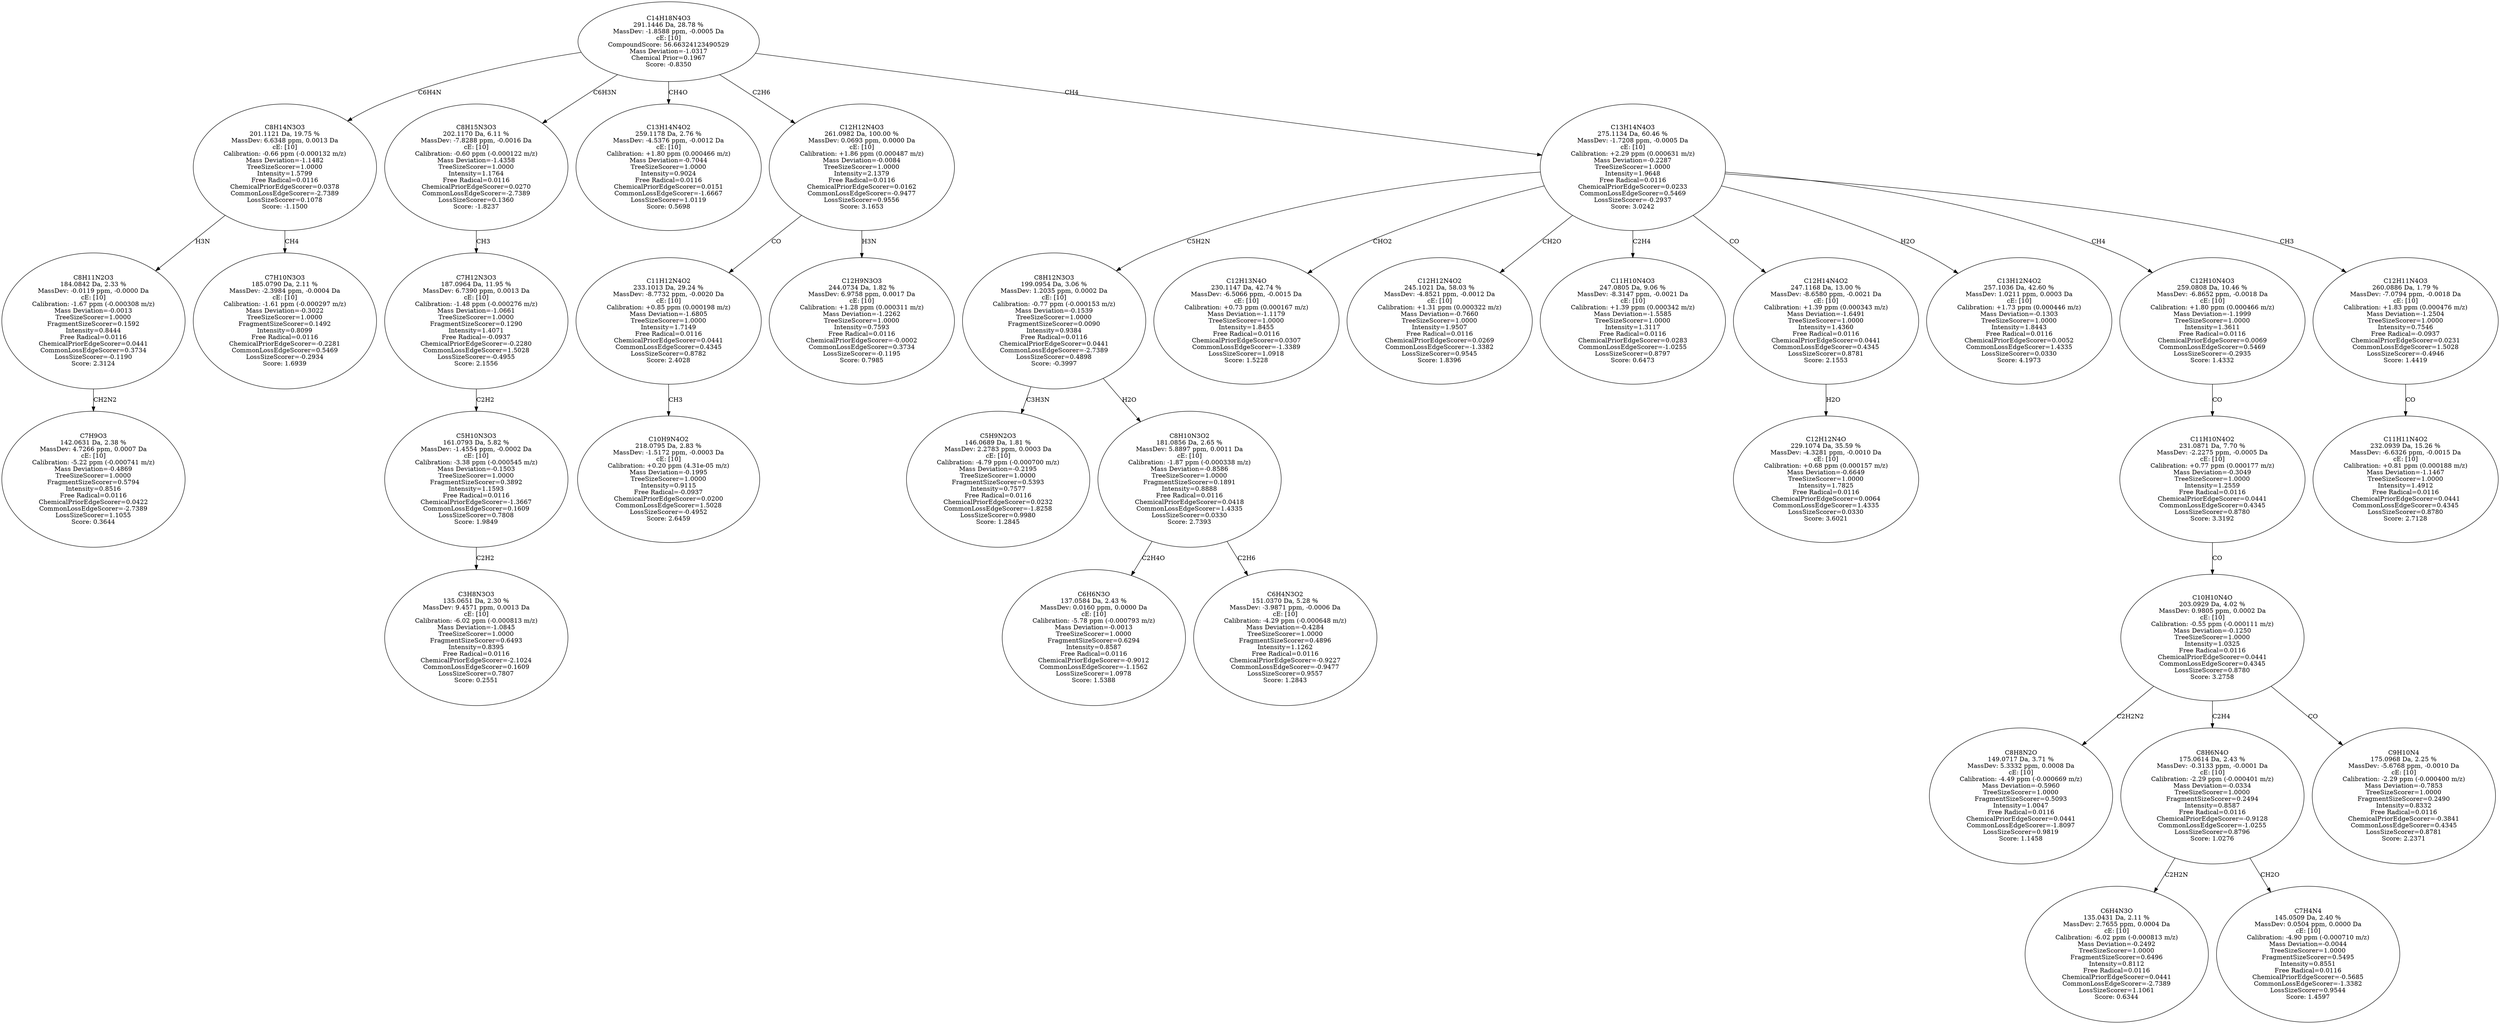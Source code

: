 strict digraph {
v1 [label="C7H9O3\n142.0631 Da, 2.38 %\nMassDev: 4.7266 ppm, 0.0007 Da\ncE: [10]\nCalibration: -5.22 ppm (-0.000741 m/z)\nMass Deviation=-0.4869\nTreeSizeScorer=1.0000\nFragmentSizeScorer=0.5794\nIntensity=0.8516\nFree Radical=0.0116\nChemicalPriorEdgeScorer=0.0422\nCommonLossEdgeScorer=-2.7389\nLossSizeScorer=1.1055\nScore: 0.3644"];
v2 [label="C8H11N2O3\n184.0842 Da, 2.33 %\nMassDev: -0.0119 ppm, -0.0000 Da\ncE: [10]\nCalibration: -1.67 ppm (-0.000308 m/z)\nMass Deviation=-0.0013\nTreeSizeScorer=1.0000\nFragmentSizeScorer=0.1592\nIntensity=0.8444\nFree Radical=0.0116\nChemicalPriorEdgeScorer=0.0441\nCommonLossEdgeScorer=0.3734\nLossSizeScorer=-0.1190\nScore: 2.3124"];
v3 [label="C7H10N3O3\n185.0790 Da, 2.11 %\nMassDev: -2.3984 ppm, -0.0004 Da\ncE: [10]\nCalibration: -1.61 ppm (-0.000297 m/z)\nMass Deviation=-0.3022\nTreeSizeScorer=1.0000\nFragmentSizeScorer=0.1492\nIntensity=0.8099\nFree Radical=0.0116\nChemicalPriorEdgeScorer=-0.2281\nCommonLossEdgeScorer=0.5469\nLossSizeScorer=-0.2934\nScore: 1.6939"];
v4 [label="C8H14N3O3\n201.1121 Da, 19.75 %\nMassDev: 6.6348 ppm, 0.0013 Da\ncE: [10]\nCalibration: -0.66 ppm (-0.000132 m/z)\nMass Deviation=-1.1482\nTreeSizeScorer=1.0000\nIntensity=1.5799\nFree Radical=0.0116\nChemicalPriorEdgeScorer=0.0378\nCommonLossEdgeScorer=-2.7389\nLossSizeScorer=0.1078\nScore: -1.1500"];
v5 [label="C3H8N3O3\n135.0651 Da, 2.30 %\nMassDev: 9.4571 ppm, 0.0013 Da\ncE: [10]\nCalibration: -6.02 ppm (-0.000813 m/z)\nMass Deviation=-1.0845\nTreeSizeScorer=1.0000\nFragmentSizeScorer=0.6493\nIntensity=0.8395\nFree Radical=0.0116\nChemicalPriorEdgeScorer=-2.1024\nCommonLossEdgeScorer=0.1609\nLossSizeScorer=0.7807\nScore: 0.2551"];
v6 [label="C5H10N3O3\n161.0793 Da, 5.82 %\nMassDev: -1.4554 ppm, -0.0002 Da\ncE: [10]\nCalibration: -3.38 ppm (-0.000545 m/z)\nMass Deviation=-0.1503\nTreeSizeScorer=1.0000\nFragmentSizeScorer=0.3892\nIntensity=1.1593\nFree Radical=0.0116\nChemicalPriorEdgeScorer=-1.3667\nCommonLossEdgeScorer=0.1609\nLossSizeScorer=0.7808\nScore: 1.9849"];
v7 [label="C7H12N3O3\n187.0964 Da, 11.95 %\nMassDev: 6.7390 ppm, 0.0013 Da\ncE: [10]\nCalibration: -1.48 ppm (-0.000276 m/z)\nMass Deviation=-1.0661\nTreeSizeScorer=1.0000\nFragmentSizeScorer=0.1290\nIntensity=1.4071\nFree Radical=-0.0937\nChemicalPriorEdgeScorer=-0.2280\nCommonLossEdgeScorer=1.5028\nLossSizeScorer=-0.4955\nScore: 2.1556"];
v8 [label="C8H15N3O3\n202.1170 Da, 6.11 %\nMassDev: -7.8288 ppm, -0.0016 Da\ncE: [10]\nCalibration: -0.60 ppm (-0.000122 m/z)\nMass Deviation=-1.4358\nTreeSizeScorer=1.0000\nIntensity=1.1764\nFree Radical=0.0116\nChemicalPriorEdgeScorer=0.0270\nCommonLossEdgeScorer=-2.7389\nLossSizeScorer=0.1360\nScore: -1.8237"];
v9 [label="C13H14N4O2\n259.1178 Da, 2.76 %\nMassDev: -4.5376 ppm, -0.0012 Da\ncE: [10]\nCalibration: +1.80 ppm (0.000466 m/z)\nMass Deviation=-0.7044\nTreeSizeScorer=1.0000\nIntensity=0.9024\nFree Radical=0.0116\nChemicalPriorEdgeScorer=0.0151\nCommonLossEdgeScorer=-1.6667\nLossSizeScorer=1.0119\nScore: 0.5698"];
v10 [label="C10H9N4O2\n218.0795 Da, 2.83 %\nMassDev: -1.5172 ppm, -0.0003 Da\ncE: [10]\nCalibration: +0.20 ppm (4.31e-05 m/z)\nMass Deviation=-0.1995\nTreeSizeScorer=1.0000\nIntensity=0.9115\nFree Radical=-0.0937\nChemicalPriorEdgeScorer=0.0200\nCommonLossEdgeScorer=1.5028\nLossSizeScorer=-0.4952\nScore: 2.6459"];
v11 [label="C11H12N4O2\n233.1013 Da, 29.24 %\nMassDev: -8.7732 ppm, -0.0020 Da\ncE: [10]\nCalibration: +0.85 ppm (0.000198 m/z)\nMass Deviation=-1.6805\nTreeSizeScorer=1.0000\nIntensity=1.7149\nFree Radical=0.0116\nChemicalPriorEdgeScorer=0.0441\nCommonLossEdgeScorer=0.4345\nLossSizeScorer=0.8782\nScore: 2.4028"];
v12 [label="C12H9N3O3\n244.0734 Da, 1.82 %\nMassDev: 6.9758 ppm, 0.0017 Da\ncE: [10]\nCalibration: +1.28 ppm (0.000311 m/z)\nMass Deviation=-1.2262\nTreeSizeScorer=1.0000\nIntensity=0.7593\nFree Radical=0.0116\nChemicalPriorEdgeScorer=-0.0002\nCommonLossEdgeScorer=0.3734\nLossSizeScorer=-0.1195\nScore: 0.7985"];
v13 [label="C12H12N4O3\n261.0982 Da, 100.00 %\nMassDev: 0.0693 ppm, 0.0000 Da\ncE: [10]\nCalibration: +1.86 ppm (0.000487 m/z)\nMass Deviation=-0.0084\nTreeSizeScorer=1.0000\nIntensity=2.1379\nFree Radical=0.0116\nChemicalPriorEdgeScorer=0.0162\nCommonLossEdgeScorer=-0.9477\nLossSizeScorer=0.9556\nScore: 3.1653"];
v14 [label="C5H9N2O3\n146.0689 Da, 1.81 %\nMassDev: 2.2783 ppm, 0.0003 Da\ncE: [10]\nCalibration: -4.79 ppm (-0.000700 m/z)\nMass Deviation=-0.2195\nTreeSizeScorer=1.0000\nFragmentSizeScorer=0.5393\nIntensity=0.7577\nFree Radical=0.0116\nChemicalPriorEdgeScorer=0.0232\nCommonLossEdgeScorer=-1.8258\nLossSizeScorer=0.9980\nScore: 1.2845"];
v15 [label="C6H6N3O\n137.0584 Da, 2.43 %\nMassDev: 0.0160 ppm, 0.0000 Da\ncE: [10]\nCalibration: -5.78 ppm (-0.000793 m/z)\nMass Deviation=-0.0013\nTreeSizeScorer=1.0000\nFragmentSizeScorer=0.6294\nIntensity=0.8587\nFree Radical=0.0116\nChemicalPriorEdgeScorer=-0.9012\nCommonLossEdgeScorer=-1.1562\nLossSizeScorer=1.0978\nScore: 1.5388"];
v16 [label="C6H4N3O2\n151.0370 Da, 5.28 %\nMassDev: -3.9871 ppm, -0.0006 Da\ncE: [10]\nCalibration: -4.29 ppm (-0.000648 m/z)\nMass Deviation=-0.4284\nTreeSizeScorer=1.0000\nFragmentSizeScorer=0.4896\nIntensity=1.1262\nFree Radical=0.0116\nChemicalPriorEdgeScorer=-0.9227\nCommonLossEdgeScorer=-0.9477\nLossSizeScorer=0.9557\nScore: 1.2843"];
v17 [label="C8H10N3O2\n181.0856 Da, 2.65 %\nMassDev: 5.8897 ppm, 0.0011 Da\ncE: [10]\nCalibration: -1.87 ppm (-0.000338 m/z)\nMass Deviation=-0.8586\nTreeSizeScorer=1.0000\nFragmentSizeScorer=0.1891\nIntensity=0.8888\nFree Radical=0.0116\nChemicalPriorEdgeScorer=0.0418\nCommonLossEdgeScorer=1.4335\nLossSizeScorer=0.0330\nScore: 2.7393"];
v18 [label="C8H12N3O3\n199.0954 Da, 3.06 %\nMassDev: 1.2035 ppm, 0.0002 Da\ncE: [10]\nCalibration: -0.77 ppm (-0.000153 m/z)\nMass Deviation=-0.1539\nTreeSizeScorer=1.0000\nFragmentSizeScorer=0.0090\nIntensity=0.9384\nFree Radical=0.0116\nChemicalPriorEdgeScorer=0.0441\nCommonLossEdgeScorer=-2.7389\nLossSizeScorer=0.4898\nScore: -0.3997"];
v19 [label="C12H13N4O\n230.1147 Da, 42.74 %\nMassDev: -6.5066 ppm, -0.0015 Da\ncE: [10]\nCalibration: +0.73 ppm (0.000167 m/z)\nMass Deviation=-1.1179\nTreeSizeScorer=1.0000\nIntensity=1.8455\nFree Radical=0.0116\nChemicalPriorEdgeScorer=0.0307\nCommonLossEdgeScorer=-1.3389\nLossSizeScorer=1.0918\nScore: 1.5228"];
v20 [label="C12H12N4O2\n245.1021 Da, 58.03 %\nMassDev: -4.8521 ppm, -0.0012 Da\ncE: [10]\nCalibration: +1.31 ppm (0.000322 m/z)\nMass Deviation=-0.7660\nTreeSizeScorer=1.0000\nIntensity=1.9507\nFree Radical=0.0116\nChemicalPriorEdgeScorer=0.0269\nCommonLossEdgeScorer=-1.3382\nLossSizeScorer=0.9545\nScore: 1.8396"];
v21 [label="C11H10N4O3\n247.0805 Da, 9.06 %\nMassDev: -8.3147 ppm, -0.0021 Da\ncE: [10]\nCalibration: +1.39 ppm (0.000342 m/z)\nMass Deviation=-1.5585\nTreeSizeScorer=1.0000\nIntensity=1.3117\nFree Radical=0.0116\nChemicalPriorEdgeScorer=0.0283\nCommonLossEdgeScorer=-1.0255\nLossSizeScorer=0.8797\nScore: 0.6473"];
v22 [label="C12H12N4O\n229.1074 Da, 35.59 %\nMassDev: -4.3281 ppm, -0.0010 Da\ncE: [10]\nCalibration: +0.68 ppm (0.000157 m/z)\nMass Deviation=-0.6649\nTreeSizeScorer=1.0000\nIntensity=1.7825\nFree Radical=0.0116\nChemicalPriorEdgeScorer=0.0064\nCommonLossEdgeScorer=1.4335\nLossSizeScorer=0.0330\nScore: 3.6021"];
v23 [label="C12H14N4O2\n247.1168 Da, 13.00 %\nMassDev: -8.6580 ppm, -0.0021 Da\ncE: [10]\nCalibration: +1.39 ppm (0.000343 m/z)\nMass Deviation=-1.6491\nTreeSizeScorer=1.0000\nIntensity=1.4360\nFree Radical=0.0116\nChemicalPriorEdgeScorer=0.0441\nCommonLossEdgeScorer=0.4345\nLossSizeScorer=0.8781\nScore: 2.1553"];
v24 [label="C13H12N4O2\n257.1036 Da, 42.60 %\nMassDev: 1.0211 ppm, 0.0003 Da\ncE: [10]\nCalibration: +1.73 ppm (0.000446 m/z)\nMass Deviation=-0.1303\nTreeSizeScorer=1.0000\nIntensity=1.8443\nFree Radical=0.0116\nChemicalPriorEdgeScorer=0.0052\nCommonLossEdgeScorer=1.4335\nLossSizeScorer=0.0330\nScore: 4.1973"];
v25 [label="C8H8N2O\n149.0717 Da, 3.71 %\nMassDev: 5.3332 ppm, 0.0008 Da\ncE: [10]\nCalibration: -4.49 ppm (-0.000669 m/z)\nMass Deviation=-0.5960\nTreeSizeScorer=1.0000\nFragmentSizeScorer=0.5093\nIntensity=1.0047\nFree Radical=0.0116\nChemicalPriorEdgeScorer=0.0441\nCommonLossEdgeScorer=-1.8097\nLossSizeScorer=0.9819\nScore: 1.1458"];
v26 [label="C6H4N3O\n135.0431 Da, 2.11 %\nMassDev: 2.7655 ppm, 0.0004 Da\ncE: [10]\nCalibration: -6.02 ppm (-0.000813 m/z)\nMass Deviation=-0.2492\nTreeSizeScorer=1.0000\nFragmentSizeScorer=0.6496\nIntensity=0.8112\nFree Radical=0.0116\nChemicalPriorEdgeScorer=0.0441\nCommonLossEdgeScorer=-2.7389\nLossSizeScorer=1.1061\nScore: 0.6344"];
v27 [label="C7H4N4\n145.0509 Da, 2.40 %\nMassDev: 0.0504 ppm, 0.0000 Da\ncE: [10]\nCalibration: -4.90 ppm (-0.000710 m/z)\nMass Deviation=-0.0044\nTreeSizeScorer=1.0000\nFragmentSizeScorer=0.5495\nIntensity=0.8551\nFree Radical=0.0116\nChemicalPriorEdgeScorer=-0.5685\nCommonLossEdgeScorer=-1.3382\nLossSizeScorer=0.9544\nScore: 1.4597"];
v28 [label="C8H6N4O\n175.0614 Da, 2.43 %\nMassDev: -0.3133 ppm, -0.0001 Da\ncE: [10]\nCalibration: -2.29 ppm (-0.000401 m/z)\nMass Deviation=-0.0334\nTreeSizeScorer=1.0000\nFragmentSizeScorer=0.2494\nIntensity=0.8587\nFree Radical=0.0116\nChemicalPriorEdgeScorer=-0.9128\nCommonLossEdgeScorer=-1.0255\nLossSizeScorer=0.8796\nScore: 1.0276"];
v29 [label="C9H10N4\n175.0968 Da, 2.25 %\nMassDev: -5.6768 ppm, -0.0010 Da\ncE: [10]\nCalibration: -2.29 ppm (-0.000400 m/z)\nMass Deviation=-0.7853\nTreeSizeScorer=1.0000\nFragmentSizeScorer=0.2490\nIntensity=0.8332\nFree Radical=0.0116\nChemicalPriorEdgeScorer=-0.3841\nCommonLossEdgeScorer=0.4345\nLossSizeScorer=0.8781\nScore: 2.2371"];
v30 [label="C10H10N4O\n203.0929 Da, 4.02 %\nMassDev: 0.9805 ppm, 0.0002 Da\ncE: [10]\nCalibration: -0.55 ppm (-0.000111 m/z)\nMass Deviation=-0.1250\nTreeSizeScorer=1.0000\nIntensity=1.0325\nFree Radical=0.0116\nChemicalPriorEdgeScorer=0.0441\nCommonLossEdgeScorer=0.4345\nLossSizeScorer=0.8780\nScore: 3.2758"];
v31 [label="C11H10N4O2\n231.0871 Da, 7.70 %\nMassDev: -2.2275 ppm, -0.0005 Da\ncE: [10]\nCalibration: +0.77 ppm (0.000177 m/z)\nMass Deviation=-0.3049\nTreeSizeScorer=1.0000\nIntensity=1.2559\nFree Radical=0.0116\nChemicalPriorEdgeScorer=0.0441\nCommonLossEdgeScorer=0.4345\nLossSizeScorer=0.8780\nScore: 3.3192"];
v32 [label="C12H10N4O3\n259.0808 Da, 10.46 %\nMassDev: -6.8652 ppm, -0.0018 Da\ncE: [10]\nCalibration: +1.80 ppm (0.000466 m/z)\nMass Deviation=-1.1999\nTreeSizeScorer=1.0000\nIntensity=1.3611\nFree Radical=0.0116\nChemicalPriorEdgeScorer=0.0069\nCommonLossEdgeScorer=0.5469\nLossSizeScorer=-0.2935\nScore: 1.4332"];
v33 [label="C11H11N4O2\n232.0939 Da, 15.26 %\nMassDev: -6.6326 ppm, -0.0015 Da\ncE: [10]\nCalibration: +0.81 ppm (0.000188 m/z)\nMass Deviation=-1.1467\nTreeSizeScorer=1.0000\nIntensity=1.4912\nFree Radical=0.0116\nChemicalPriorEdgeScorer=0.0441\nCommonLossEdgeScorer=0.4345\nLossSizeScorer=0.8780\nScore: 2.7128"];
v34 [label="C12H11N4O3\n260.0886 Da, 1.79 %\nMassDev: -7.0794 ppm, -0.0018 Da\ncE: [10]\nCalibration: +1.83 ppm (0.000476 m/z)\nMass Deviation=-1.2504\nTreeSizeScorer=1.0000\nIntensity=0.7546\nFree Radical=-0.0937\nChemicalPriorEdgeScorer=0.0231\nCommonLossEdgeScorer=1.5028\nLossSizeScorer=-0.4946\nScore: 1.4419"];
v35 [label="C13H14N4O3\n275.1134 Da, 60.46 %\nMassDev: -1.7208 ppm, -0.0005 Da\ncE: [10]\nCalibration: +2.29 ppm (0.000631 m/z)\nMass Deviation=-0.2287\nTreeSizeScorer=1.0000\nIntensity=1.9648\nFree Radical=0.0116\nChemicalPriorEdgeScorer=0.0233\nCommonLossEdgeScorer=0.5469\nLossSizeScorer=-0.2937\nScore: 3.0242"];
v36 [label="C14H18N4O3\n291.1446 Da, 28.78 %\nMassDev: -1.8588 ppm, -0.0005 Da\ncE: [10]\nCompoundScore: 56.66324123490529\nMass Deviation=-1.0317\nChemical Prior=0.1967\nScore: -0.8350"];
v2 -> v1 [label="CH2N2"];
v4 -> v2 [label="H3N"];
v4 -> v3 [label="CH4"];
v36 -> v4 [label="C6H4N"];
v6 -> v5 [label="C2H2"];
v7 -> v6 [label="C2H2"];
v8 -> v7 [label="CH3"];
v36 -> v8 [label="C6H3N"];
v36 -> v9 [label="CH4O"];
v11 -> v10 [label="CH3"];
v13 -> v11 [label="CO"];
v13 -> v12 [label="H3N"];
v36 -> v13 [label="C2H6"];
v18 -> v14 [label="C3H3N"];
v17 -> v15 [label="C2H4O"];
v17 -> v16 [label="C2H6"];
v18 -> v17 [label="H2O"];
v35 -> v18 [label="C5H2N"];
v35 -> v19 [label="CHO2"];
v35 -> v20 [label="CH2O"];
v35 -> v21 [label="C2H4"];
v23 -> v22 [label="H2O"];
v35 -> v23 [label="CO"];
v35 -> v24 [label="H2O"];
v30 -> v25 [label="C2H2N2"];
v28 -> v26 [label="C2H2N"];
v28 -> v27 [label="CH2O"];
v30 -> v28 [label="C2H4"];
v30 -> v29 [label="CO"];
v31 -> v30 [label="CO"];
v32 -> v31 [label="CO"];
v35 -> v32 [label="CH4"];
v34 -> v33 [label="CO"];
v35 -> v34 [label="CH3"];
v36 -> v35 [label="CH4"];
}